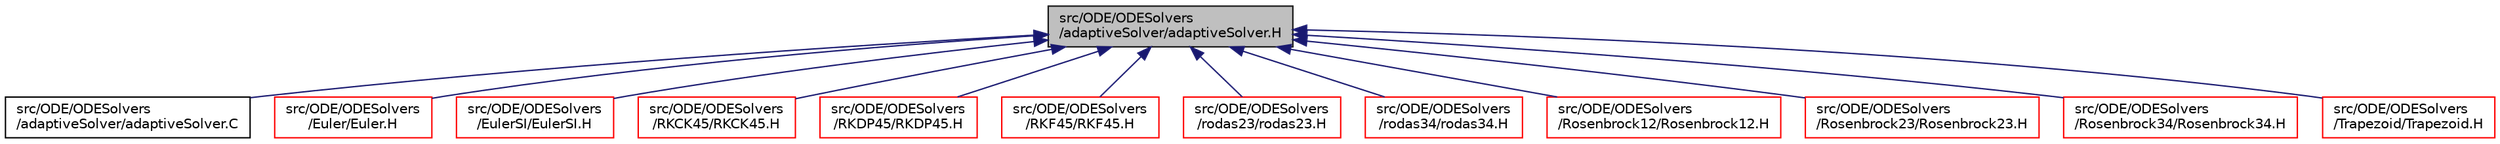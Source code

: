 digraph "src/ODE/ODESolvers/adaptiveSolver/adaptiveSolver.H"
{
  bgcolor="transparent";
  edge [fontname="Helvetica",fontsize="10",labelfontname="Helvetica",labelfontsize="10"];
  node [fontname="Helvetica",fontsize="10",shape=record];
  Node1 [label="src/ODE/ODESolvers\l/adaptiveSolver/adaptiveSolver.H",height=0.2,width=0.4,color="black", fillcolor="grey75", style="filled", fontcolor="black"];
  Node1 -> Node2 [dir="back",color="midnightblue",fontsize="10",style="solid",fontname="Helvetica"];
  Node2 [label="src/ODE/ODESolvers\l/adaptiveSolver/adaptiveSolver.C",height=0.2,width=0.4,color="black",URL="$a07686.html"];
  Node1 -> Node3 [dir="back",color="midnightblue",fontsize="10",style="solid",fontname="Helvetica"];
  Node3 [label="src/ODE/ODESolvers\l/Euler/Euler.H",height=0.2,width=0.4,color="red",URL="$a06662.html"];
  Node1 -> Node4 [dir="back",color="midnightblue",fontsize="10",style="solid",fontname="Helvetica"];
  Node4 [label="src/ODE/ODESolvers\l/EulerSI/EulerSI.H",height=0.2,width=0.4,color="red",URL="$a07689.html"];
  Node1 -> Node5 [dir="back",color="midnightblue",fontsize="10",style="solid",fontname="Helvetica"];
  Node5 [label="src/ODE/ODESolvers\l/RKCK45/RKCK45.H",height=0.2,width=0.4,color="red",URL="$a07694.html"];
  Node1 -> Node6 [dir="back",color="midnightblue",fontsize="10",style="solid",fontname="Helvetica"];
  Node6 [label="src/ODE/ODESolvers\l/RKDP45/RKDP45.H",height=0.2,width=0.4,color="red",URL="$a07696.html"];
  Node1 -> Node7 [dir="back",color="midnightblue",fontsize="10",style="solid",fontname="Helvetica"];
  Node7 [label="src/ODE/ODESolvers\l/RKF45/RKF45.H",height=0.2,width=0.4,color="red",URL="$a07698.html"];
  Node1 -> Node8 [dir="back",color="midnightblue",fontsize="10",style="solid",fontname="Helvetica"];
  Node8 [label="src/ODE/ODESolvers\l/rodas23/rodas23.H",height=0.2,width=0.4,color="red",URL="$a07700.html"];
  Node1 -> Node9 [dir="back",color="midnightblue",fontsize="10",style="solid",fontname="Helvetica"];
  Node9 [label="src/ODE/ODESolvers\l/rodas34/rodas34.H",height=0.2,width=0.4,color="red",URL="$a07702.html"];
  Node1 -> Node10 [dir="back",color="midnightblue",fontsize="10",style="solid",fontname="Helvetica"];
  Node10 [label="src/ODE/ODESolvers\l/Rosenbrock12/Rosenbrock12.H",height=0.2,width=0.4,color="red",URL="$a07704.html"];
  Node1 -> Node11 [dir="back",color="midnightblue",fontsize="10",style="solid",fontname="Helvetica"];
  Node11 [label="src/ODE/ODESolvers\l/Rosenbrock23/Rosenbrock23.H",height=0.2,width=0.4,color="red",URL="$a07706.html"];
  Node1 -> Node12 [dir="back",color="midnightblue",fontsize="10",style="solid",fontname="Helvetica"];
  Node12 [label="src/ODE/ODESolvers\l/Rosenbrock34/Rosenbrock34.H",height=0.2,width=0.4,color="red",URL="$a07708.html"];
  Node1 -> Node13 [dir="back",color="midnightblue",fontsize="10",style="solid",fontname="Helvetica"];
  Node13 [label="src/ODE/ODESolvers\l/Trapezoid/Trapezoid.H",height=0.2,width=0.4,color="red",URL="$a07716.html"];
}
